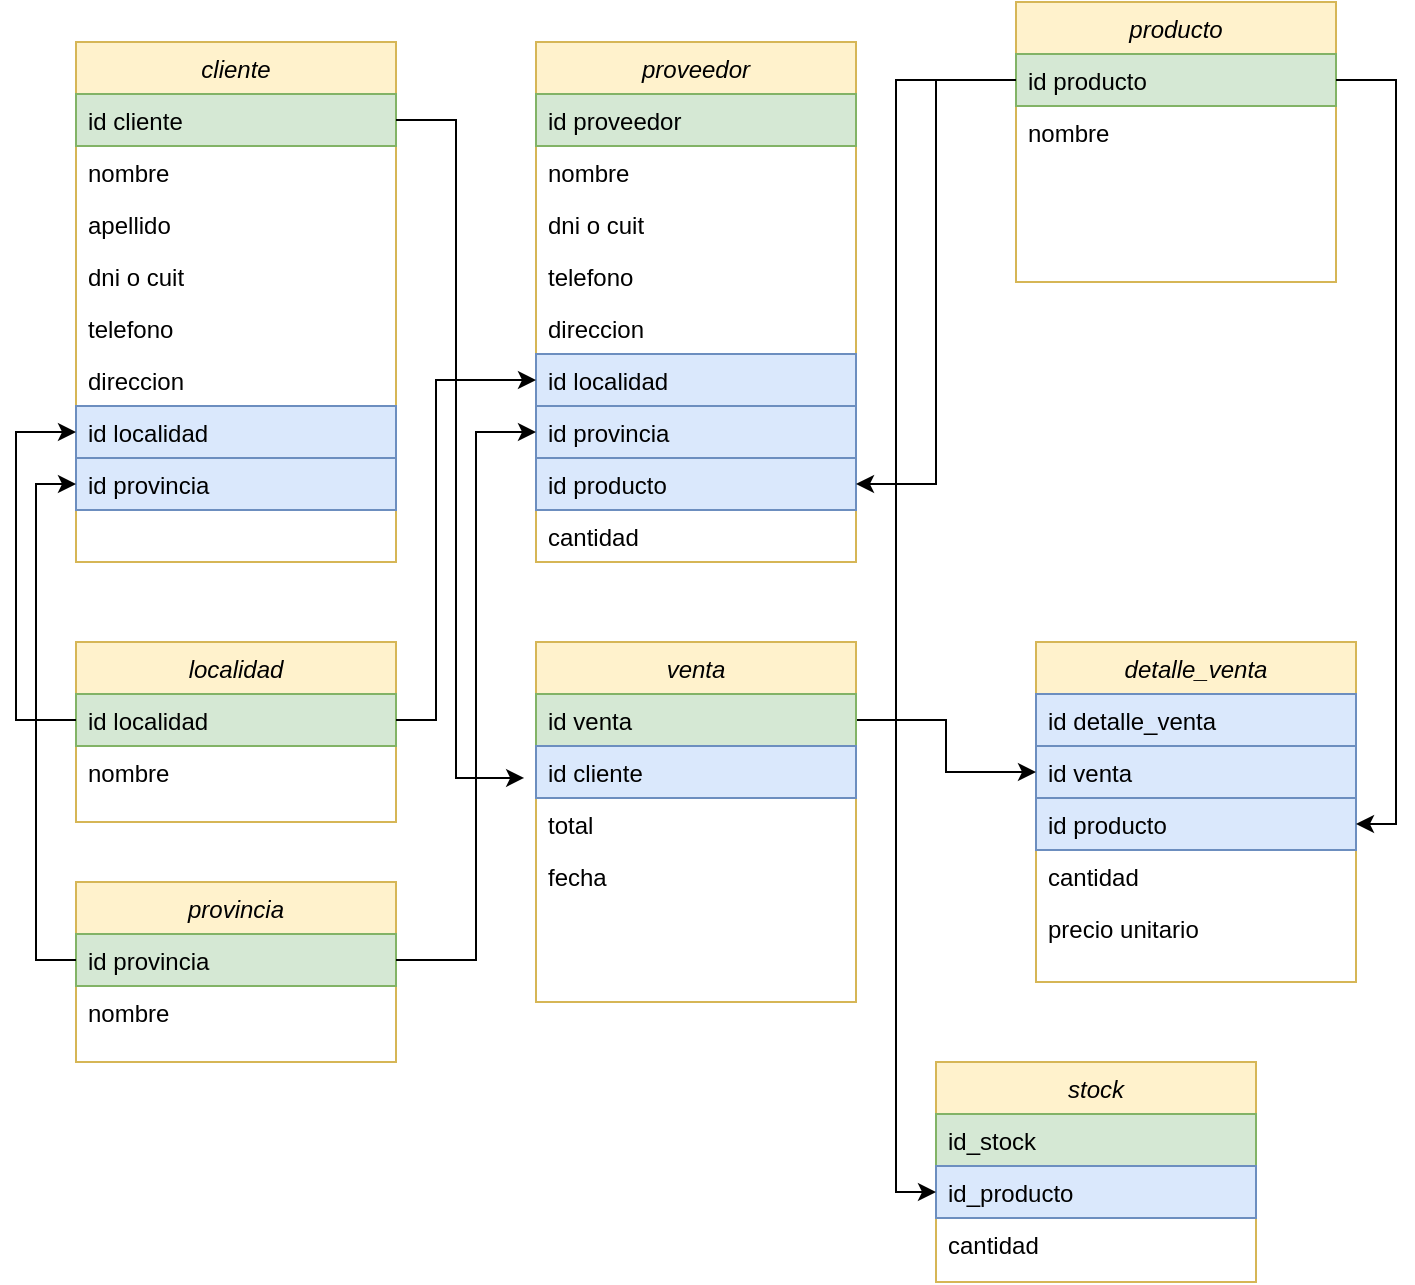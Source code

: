 <mxfile version="24.2.7" type="github">
  <diagram id="C5RBs43oDa-KdzZeNtuy" name="Page-1">
    <mxGraphModel dx="880" dy="434" grid="1" gridSize="10" guides="1" tooltips="1" connect="1" arrows="1" fold="1" page="1" pageScale="1" pageWidth="827" pageHeight="1169" math="0" shadow="0">
      <root>
        <mxCell id="WIyWlLk6GJQsqaUBKTNV-0" />
        <mxCell id="WIyWlLk6GJQsqaUBKTNV-1" parent="WIyWlLk6GJQsqaUBKTNV-0" />
        <mxCell id="zkfFHV4jXpPFQw0GAbJ--0" value="cliente" style="swimlane;fontStyle=2;align=center;verticalAlign=top;childLayout=stackLayout;horizontal=1;startSize=26;horizontalStack=0;resizeParent=1;resizeLast=0;collapsible=1;marginBottom=0;rounded=0;shadow=0;strokeWidth=1;fillColor=#fff2cc;strokeColor=#d6b656;" parent="WIyWlLk6GJQsqaUBKTNV-1" vertex="1">
          <mxGeometry x="40" y="50" width="160" height="260" as="geometry">
            <mxRectangle x="110" y="90" width="160" height="26" as="alternateBounds" />
          </mxGeometry>
        </mxCell>
        <mxCell id="lT-vKkIBtKRImfOXavmu-7" value="id cliente" style="text;align=left;verticalAlign=top;spacingLeft=4;spacingRight=4;overflow=hidden;rotatable=0;points=[[0,0.5],[1,0.5]];portConstraint=eastwest;fillColor=#d5e8d4;strokeColor=#82b366;" vertex="1" parent="zkfFHV4jXpPFQw0GAbJ--0">
          <mxGeometry y="26" width="160" height="26" as="geometry" />
        </mxCell>
        <mxCell id="zkfFHV4jXpPFQw0GAbJ--1" value="nombre" style="text;align=left;verticalAlign=top;spacingLeft=4;spacingRight=4;overflow=hidden;rotatable=0;points=[[0,0.5],[1,0.5]];portConstraint=eastwest;" parent="zkfFHV4jXpPFQw0GAbJ--0" vertex="1">
          <mxGeometry y="52" width="160" height="26" as="geometry" />
        </mxCell>
        <mxCell id="lT-vKkIBtKRImfOXavmu-24" value="apellido" style="text;align=left;verticalAlign=top;spacingLeft=4;spacingRight=4;overflow=hidden;rotatable=0;points=[[0,0.5],[1,0.5]];portConstraint=eastwest;rounded=0;shadow=0;html=0;" vertex="1" parent="zkfFHV4jXpPFQw0GAbJ--0">
          <mxGeometry y="78" width="160" height="26" as="geometry" />
        </mxCell>
        <mxCell id="lT-vKkIBtKRImfOXavmu-14" value="dni o cuit" style="text;align=left;verticalAlign=top;spacingLeft=4;spacingRight=4;overflow=hidden;rotatable=0;points=[[0,0.5],[1,0.5]];portConstraint=eastwest;rounded=0;shadow=0;html=0;" vertex="1" parent="zkfFHV4jXpPFQw0GAbJ--0">
          <mxGeometry y="104" width="160" height="26" as="geometry" />
        </mxCell>
        <mxCell id="zkfFHV4jXpPFQw0GAbJ--3" value="telefono" style="text;align=left;verticalAlign=top;spacingLeft=4;spacingRight=4;overflow=hidden;rotatable=0;points=[[0,0.5],[1,0.5]];portConstraint=eastwest;rounded=0;shadow=0;html=0;" parent="zkfFHV4jXpPFQw0GAbJ--0" vertex="1">
          <mxGeometry y="130" width="160" height="26" as="geometry" />
        </mxCell>
        <mxCell id="lT-vKkIBtKRImfOXavmu-5" value="direccion" style="text;align=left;verticalAlign=top;spacingLeft=4;spacingRight=4;overflow=hidden;rotatable=0;points=[[0,0.5],[1,0.5]];portConstraint=eastwest;rounded=0;shadow=0;html=0;" vertex="1" parent="zkfFHV4jXpPFQw0GAbJ--0">
          <mxGeometry y="156" width="160" height="26" as="geometry" />
        </mxCell>
        <mxCell id="lT-vKkIBtKRImfOXavmu-16" value="id localidad" style="text;align=left;verticalAlign=top;spacingLeft=4;spacingRight=4;overflow=hidden;rotatable=0;points=[[0,0.5],[1,0.5]];portConstraint=eastwest;rounded=0;shadow=0;html=0;fillColor=#dae8fc;strokeColor=#6c8ebf;" vertex="1" parent="zkfFHV4jXpPFQw0GAbJ--0">
          <mxGeometry y="182" width="160" height="26" as="geometry" />
        </mxCell>
        <mxCell id="lT-vKkIBtKRImfOXavmu-32" value="id provincia" style="text;align=left;verticalAlign=top;spacingLeft=4;spacingRight=4;overflow=hidden;rotatable=0;points=[[0,0.5],[1,0.5]];portConstraint=eastwest;rounded=0;shadow=0;html=0;fillColor=#dae8fc;strokeColor=#6c8ebf;" vertex="1" parent="zkfFHV4jXpPFQw0GAbJ--0">
          <mxGeometry y="208" width="160" height="26" as="geometry" />
        </mxCell>
        <mxCell id="lT-vKkIBtKRImfOXavmu-8" value="proveedor" style="swimlane;fontStyle=2;align=center;verticalAlign=top;childLayout=stackLayout;horizontal=1;startSize=26;horizontalStack=0;resizeParent=1;resizeLast=0;collapsible=1;marginBottom=0;rounded=0;shadow=0;strokeWidth=1;fillColor=#fff2cc;strokeColor=#d6b656;" vertex="1" parent="WIyWlLk6GJQsqaUBKTNV-1">
          <mxGeometry x="270" y="50" width="160" height="260" as="geometry">
            <mxRectangle x="110" y="90" width="160" height="26" as="alternateBounds" />
          </mxGeometry>
        </mxCell>
        <mxCell id="lT-vKkIBtKRImfOXavmu-9" value="id proveedor" style="text;align=left;verticalAlign=top;spacingLeft=4;spacingRight=4;overflow=hidden;rotatable=0;points=[[0,0.5],[1,0.5]];portConstraint=eastwest;fillColor=#d5e8d4;strokeColor=#82b366;" vertex="1" parent="lT-vKkIBtKRImfOXavmu-8">
          <mxGeometry y="26" width="160" height="26" as="geometry" />
        </mxCell>
        <mxCell id="lT-vKkIBtKRImfOXavmu-10" value="nombre" style="text;align=left;verticalAlign=top;spacingLeft=4;spacingRight=4;overflow=hidden;rotatable=0;points=[[0,0.5],[1,0.5]];portConstraint=eastwest;" vertex="1" parent="lT-vKkIBtKRImfOXavmu-8">
          <mxGeometry y="52" width="160" height="26" as="geometry" />
        </mxCell>
        <mxCell id="lT-vKkIBtKRImfOXavmu-11" value="dni o cuit" style="text;align=left;verticalAlign=top;spacingLeft=4;spacingRight=4;overflow=hidden;rotatable=0;points=[[0,0.5],[1,0.5]];portConstraint=eastwest;rounded=0;shadow=0;html=0;" vertex="1" parent="lT-vKkIBtKRImfOXavmu-8">
          <mxGeometry y="78" width="160" height="26" as="geometry" />
        </mxCell>
        <mxCell id="lT-vKkIBtKRImfOXavmu-12" value="telefono" style="text;align=left;verticalAlign=top;spacingLeft=4;spacingRight=4;overflow=hidden;rotatable=0;points=[[0,0.5],[1,0.5]];portConstraint=eastwest;rounded=0;shadow=0;html=0;" vertex="1" parent="lT-vKkIBtKRImfOXavmu-8">
          <mxGeometry y="104" width="160" height="26" as="geometry" />
        </mxCell>
        <mxCell id="lT-vKkIBtKRImfOXavmu-13" value="direccion" style="text;align=left;verticalAlign=top;spacingLeft=4;spacingRight=4;overflow=hidden;rotatable=0;points=[[0,0.5],[1,0.5]];portConstraint=eastwest;rounded=0;shadow=0;html=0;" vertex="1" parent="lT-vKkIBtKRImfOXavmu-8">
          <mxGeometry y="130" width="160" height="26" as="geometry" />
        </mxCell>
        <mxCell id="lT-vKkIBtKRImfOXavmu-34" value="id localidad" style="text;align=left;verticalAlign=top;spacingLeft=4;spacingRight=4;overflow=hidden;rotatable=0;points=[[0,0.5],[1,0.5]];portConstraint=eastwest;rounded=0;shadow=0;html=0;fillColor=#dae8fc;strokeColor=#6c8ebf;" vertex="1" parent="lT-vKkIBtKRImfOXavmu-8">
          <mxGeometry y="156" width="160" height="26" as="geometry" />
        </mxCell>
        <mxCell id="lT-vKkIBtKRImfOXavmu-35" value="id provincia" style="text;align=left;verticalAlign=top;spacingLeft=4;spacingRight=4;overflow=hidden;rotatable=0;points=[[0,0.5],[1,0.5]];portConstraint=eastwest;rounded=0;shadow=0;html=0;fillColor=#dae8fc;strokeColor=#6c8ebf;" vertex="1" parent="lT-vKkIBtKRImfOXavmu-8">
          <mxGeometry y="182" width="160" height="26" as="geometry" />
        </mxCell>
        <mxCell id="lT-vKkIBtKRImfOXavmu-40" value="id producto" style="text;align=left;verticalAlign=top;spacingLeft=4;spacingRight=4;overflow=hidden;rotatable=0;points=[[0,0.5],[1,0.5]];portConstraint=eastwest;rounded=0;shadow=0;html=0;fillColor=#dae8fc;strokeColor=#6c8ebf;" vertex="1" parent="lT-vKkIBtKRImfOXavmu-8">
          <mxGeometry y="208" width="160" height="26" as="geometry" />
        </mxCell>
        <mxCell id="lT-vKkIBtKRImfOXavmu-75" value="cantidad" style="text;align=left;verticalAlign=top;spacingLeft=4;spacingRight=4;overflow=hidden;rotatable=0;points=[[0,0.5],[1,0.5]];portConstraint=eastwest;" vertex="1" parent="lT-vKkIBtKRImfOXavmu-8">
          <mxGeometry y="234" width="160" height="26" as="geometry" />
        </mxCell>
        <mxCell id="lT-vKkIBtKRImfOXavmu-18" value="producto" style="swimlane;fontStyle=2;align=center;verticalAlign=top;childLayout=stackLayout;horizontal=1;startSize=26;horizontalStack=0;resizeParent=1;resizeLast=0;collapsible=1;marginBottom=0;rounded=0;shadow=0;strokeWidth=1;fillColor=#fff2cc;strokeColor=#d6b656;" vertex="1" parent="WIyWlLk6GJQsqaUBKTNV-1">
          <mxGeometry x="510" y="30" width="160" height="140" as="geometry">
            <mxRectangle x="110" y="90" width="160" height="26" as="alternateBounds" />
          </mxGeometry>
        </mxCell>
        <mxCell id="lT-vKkIBtKRImfOXavmu-19" value="id producto" style="text;align=left;verticalAlign=top;spacingLeft=4;spacingRight=4;overflow=hidden;rotatable=0;points=[[0,0.5],[1,0.5]];portConstraint=eastwest;fillColor=#d5e8d4;strokeColor=#82b366;" vertex="1" parent="lT-vKkIBtKRImfOXavmu-18">
          <mxGeometry y="26" width="160" height="26" as="geometry" />
        </mxCell>
        <mxCell id="lT-vKkIBtKRImfOXavmu-20" value="nombre" style="text;align=left;verticalAlign=top;spacingLeft=4;spacingRight=4;overflow=hidden;rotatable=0;points=[[0,0.5],[1,0.5]];portConstraint=eastwest;" vertex="1" parent="lT-vKkIBtKRImfOXavmu-18">
          <mxGeometry y="52" width="160" height="26" as="geometry" />
        </mxCell>
        <mxCell id="lT-vKkIBtKRImfOXavmu-25" value="localidad" style="swimlane;fontStyle=2;align=center;verticalAlign=top;childLayout=stackLayout;horizontal=1;startSize=26;horizontalStack=0;resizeParent=1;resizeLast=0;collapsible=1;marginBottom=0;rounded=0;shadow=0;strokeWidth=1;fillColor=#fff2cc;strokeColor=#d6b656;" vertex="1" parent="WIyWlLk6GJQsqaUBKTNV-1">
          <mxGeometry x="40" y="350" width="160" height="90" as="geometry">
            <mxRectangle x="110" y="90" width="160" height="26" as="alternateBounds" />
          </mxGeometry>
        </mxCell>
        <mxCell id="lT-vKkIBtKRImfOXavmu-26" value="id localidad" style="text;align=left;verticalAlign=top;spacingLeft=4;spacingRight=4;overflow=hidden;rotatable=0;points=[[0,0.5],[1,0.5]];portConstraint=eastwest;fillColor=#d5e8d4;strokeColor=#82b366;" vertex="1" parent="lT-vKkIBtKRImfOXavmu-25">
          <mxGeometry y="26" width="160" height="26" as="geometry" />
        </mxCell>
        <mxCell id="lT-vKkIBtKRImfOXavmu-27" value="nombre" style="text;align=left;verticalAlign=top;spacingLeft=4;spacingRight=4;overflow=hidden;rotatable=0;points=[[0,0.5],[1,0.5]];portConstraint=eastwest;" vertex="1" parent="lT-vKkIBtKRImfOXavmu-25">
          <mxGeometry y="52" width="160" height="26" as="geometry" />
        </mxCell>
        <mxCell id="lT-vKkIBtKRImfOXavmu-29" value="provincia" style="swimlane;fontStyle=2;align=center;verticalAlign=top;childLayout=stackLayout;horizontal=1;startSize=26;horizontalStack=0;resizeParent=1;resizeLast=0;collapsible=1;marginBottom=0;rounded=0;shadow=0;strokeWidth=1;fillColor=#fff2cc;strokeColor=#d6b656;" vertex="1" parent="WIyWlLk6GJQsqaUBKTNV-1">
          <mxGeometry x="40" y="470" width="160" height="90" as="geometry">
            <mxRectangle x="110" y="90" width="160" height="26" as="alternateBounds" />
          </mxGeometry>
        </mxCell>
        <mxCell id="lT-vKkIBtKRImfOXavmu-30" value="id provincia" style="text;align=left;verticalAlign=top;spacingLeft=4;spacingRight=4;overflow=hidden;rotatable=0;points=[[0,0.5],[1,0.5]];portConstraint=eastwest;fillColor=#d5e8d4;strokeColor=#82b366;" vertex="1" parent="lT-vKkIBtKRImfOXavmu-29">
          <mxGeometry y="26" width="160" height="26" as="geometry" />
        </mxCell>
        <mxCell id="lT-vKkIBtKRImfOXavmu-31" value="nombre" style="text;align=left;verticalAlign=top;spacingLeft=4;spacingRight=4;overflow=hidden;rotatable=0;points=[[0,0.5],[1,0.5]];portConstraint=eastwest;" vertex="1" parent="lT-vKkIBtKRImfOXavmu-29">
          <mxGeometry y="52" width="160" height="26" as="geometry" />
        </mxCell>
        <mxCell id="lT-vKkIBtKRImfOXavmu-43" style="edgeStyle=orthogonalEdgeStyle;rounded=0;orthogonalLoop=1;jettySize=auto;html=1;exitX=0;exitY=0.5;exitDx=0;exitDy=0;entryX=0;entryY=0.75;entryDx=0;entryDy=0;" edge="1" parent="WIyWlLk6GJQsqaUBKTNV-1" source="lT-vKkIBtKRImfOXavmu-26" target="zkfFHV4jXpPFQw0GAbJ--0">
          <mxGeometry relative="1" as="geometry">
            <Array as="points">
              <mxPoint x="10" y="389" />
              <mxPoint x="10" y="245" />
            </Array>
          </mxGeometry>
        </mxCell>
        <mxCell id="lT-vKkIBtKRImfOXavmu-44" style="edgeStyle=orthogonalEdgeStyle;rounded=0;orthogonalLoop=1;jettySize=auto;html=1;exitX=0;exitY=0.5;exitDx=0;exitDy=0;entryX=0;entryY=0.5;entryDx=0;entryDy=0;" edge="1" parent="WIyWlLk6GJQsqaUBKTNV-1" source="lT-vKkIBtKRImfOXavmu-30" target="lT-vKkIBtKRImfOXavmu-32">
          <mxGeometry relative="1" as="geometry" />
        </mxCell>
        <mxCell id="lT-vKkIBtKRImfOXavmu-45" style="edgeStyle=orthogonalEdgeStyle;rounded=0;orthogonalLoop=1;jettySize=auto;html=1;exitX=0;exitY=0.5;exitDx=0;exitDy=0;entryX=1;entryY=0.5;entryDx=0;entryDy=0;" edge="1" parent="WIyWlLk6GJQsqaUBKTNV-1" source="lT-vKkIBtKRImfOXavmu-19" target="lT-vKkIBtKRImfOXavmu-40">
          <mxGeometry relative="1" as="geometry" />
        </mxCell>
        <mxCell id="lT-vKkIBtKRImfOXavmu-47" style="edgeStyle=orthogonalEdgeStyle;rounded=0;orthogonalLoop=1;jettySize=auto;html=1;exitX=1;exitY=0.5;exitDx=0;exitDy=0;" edge="1" parent="WIyWlLk6GJQsqaUBKTNV-1" source="lT-vKkIBtKRImfOXavmu-26" target="lT-vKkIBtKRImfOXavmu-34">
          <mxGeometry relative="1" as="geometry">
            <Array as="points">
              <mxPoint x="220" y="389" />
              <mxPoint x="220" y="219" />
            </Array>
          </mxGeometry>
        </mxCell>
        <mxCell id="lT-vKkIBtKRImfOXavmu-48" style="edgeStyle=orthogonalEdgeStyle;rounded=0;orthogonalLoop=1;jettySize=auto;html=1;exitX=1;exitY=0.5;exitDx=0;exitDy=0;entryX=0;entryY=0.75;entryDx=0;entryDy=0;" edge="1" parent="WIyWlLk6GJQsqaUBKTNV-1" source="lT-vKkIBtKRImfOXavmu-30" target="lT-vKkIBtKRImfOXavmu-8">
          <mxGeometry relative="1" as="geometry">
            <Array as="points">
              <mxPoint x="240" y="509" />
              <mxPoint x="240" y="245" />
            </Array>
          </mxGeometry>
        </mxCell>
        <mxCell id="lT-vKkIBtKRImfOXavmu-55" value="detalle_venta" style="swimlane;fontStyle=2;align=center;verticalAlign=top;childLayout=stackLayout;horizontal=1;startSize=26;horizontalStack=0;resizeParent=1;resizeLast=0;collapsible=1;marginBottom=0;rounded=0;shadow=0;strokeWidth=1;fillColor=#fff2cc;strokeColor=#d6b656;" vertex="1" parent="WIyWlLk6GJQsqaUBKTNV-1">
          <mxGeometry x="520" y="350" width="160" height="170" as="geometry">
            <mxRectangle x="110" y="90" width="160" height="26" as="alternateBounds" />
          </mxGeometry>
        </mxCell>
        <mxCell id="lT-vKkIBtKRImfOXavmu-72" value="id detalle_venta" style="text;align=left;verticalAlign=top;spacingLeft=4;spacingRight=4;overflow=hidden;rotatable=0;points=[[0,0.5],[1,0.5]];portConstraint=eastwest;fillColor=#dae8fc;strokeColor=#6c8ebf;" vertex="1" parent="lT-vKkIBtKRImfOXavmu-55">
          <mxGeometry y="26" width="160" height="26" as="geometry" />
        </mxCell>
        <mxCell id="lT-vKkIBtKRImfOXavmu-56" value="id venta" style="text;align=left;verticalAlign=top;spacingLeft=4;spacingRight=4;overflow=hidden;rotatable=0;points=[[0,0.5],[1,0.5]];portConstraint=eastwest;fillColor=#dae8fc;strokeColor=#6c8ebf;" vertex="1" parent="lT-vKkIBtKRImfOXavmu-55">
          <mxGeometry y="52" width="160" height="26" as="geometry" />
        </mxCell>
        <mxCell id="lT-vKkIBtKRImfOXavmu-58" value="id producto" style="text;align=left;verticalAlign=top;spacingLeft=4;spacingRight=4;overflow=hidden;rotatable=0;points=[[0,0.5],[1,0.5]];portConstraint=eastwest;rounded=0;shadow=0;html=0;fillColor=#dae8fc;strokeColor=#6c8ebf;" vertex="1" parent="lT-vKkIBtKRImfOXavmu-55">
          <mxGeometry y="78" width="160" height="26" as="geometry" />
        </mxCell>
        <mxCell id="lT-vKkIBtKRImfOXavmu-61" value="cantidad" style="text;align=left;verticalAlign=top;spacingLeft=4;spacingRight=4;overflow=hidden;rotatable=0;points=[[0,0.5],[1,0.5]];portConstraint=eastwest;" vertex="1" parent="lT-vKkIBtKRImfOXavmu-55">
          <mxGeometry y="104" width="160" height="26" as="geometry" />
        </mxCell>
        <mxCell id="lT-vKkIBtKRImfOXavmu-62" value="precio unitario" style="text;align=left;verticalAlign=top;spacingLeft=4;spacingRight=4;overflow=hidden;rotatable=0;points=[[0,0.5],[1,0.5]];portConstraint=eastwest;" vertex="1" parent="lT-vKkIBtKRImfOXavmu-55">
          <mxGeometry y="130" width="160" height="26" as="geometry" />
        </mxCell>
        <mxCell id="lT-vKkIBtKRImfOXavmu-68" style="edgeStyle=orthogonalEdgeStyle;rounded=0;orthogonalLoop=1;jettySize=auto;html=1;exitX=1;exitY=0.5;exitDx=0;exitDy=0;entryX=1;entryY=0.5;entryDx=0;entryDy=0;" edge="1" parent="WIyWlLk6GJQsqaUBKTNV-1" source="lT-vKkIBtKRImfOXavmu-19" target="lT-vKkIBtKRImfOXavmu-58">
          <mxGeometry relative="1" as="geometry" />
        </mxCell>
        <mxCell id="lT-vKkIBtKRImfOXavmu-73" style="edgeStyle=orthogonalEdgeStyle;rounded=0;orthogonalLoop=1;jettySize=auto;html=1;exitX=1;exitY=0.5;exitDx=0;exitDy=0;entryX=0;entryY=0.5;entryDx=0;entryDy=0;" edge="1" parent="WIyWlLk6GJQsqaUBKTNV-1" source="lT-vKkIBtKRImfOXavmu-70" target="lT-vKkIBtKRImfOXavmu-56">
          <mxGeometry relative="1" as="geometry" />
        </mxCell>
        <mxCell id="lT-vKkIBtKRImfOXavmu-69" value="venta" style="swimlane;fontStyle=2;align=center;verticalAlign=top;childLayout=stackLayout;horizontal=1;startSize=26;horizontalStack=0;resizeParent=1;resizeLast=0;collapsible=1;marginBottom=0;rounded=0;shadow=0;strokeWidth=1;fillColor=#fff2cc;strokeColor=#d6b656;" vertex="1" parent="WIyWlLk6GJQsqaUBKTNV-1">
          <mxGeometry x="270" y="350" width="160" height="180" as="geometry">
            <mxRectangle x="110" y="90" width="160" height="26" as="alternateBounds" />
          </mxGeometry>
        </mxCell>
        <mxCell id="lT-vKkIBtKRImfOXavmu-70" value="id venta" style="text;align=left;verticalAlign=top;spacingLeft=4;spacingRight=4;overflow=hidden;rotatable=0;points=[[0,0.5],[1,0.5]];portConstraint=eastwest;fillColor=#d5e8d4;strokeColor=#82b366;" vertex="1" parent="lT-vKkIBtKRImfOXavmu-69">
          <mxGeometry y="26" width="160" height="26" as="geometry" />
        </mxCell>
        <mxCell id="lT-vKkIBtKRImfOXavmu-71" value="id cliente" style="text;align=left;verticalAlign=top;spacingLeft=4;spacingRight=4;overflow=hidden;rotatable=0;points=[[0,0.5],[1,0.5]];portConstraint=eastwest;fillColor=#dae8fc;strokeColor=#6c8ebf;" vertex="1" parent="lT-vKkIBtKRImfOXavmu-69">
          <mxGeometry y="52" width="160" height="26" as="geometry" />
        </mxCell>
        <mxCell id="lT-vKkIBtKRImfOXavmu-60" value="total" style="text;align=left;verticalAlign=top;spacingLeft=4;spacingRight=4;overflow=hidden;rotatable=0;points=[[0,0.5],[1,0.5]];portConstraint=eastwest;" vertex="1" parent="lT-vKkIBtKRImfOXavmu-69">
          <mxGeometry y="78" width="160" height="26" as="geometry" />
        </mxCell>
        <mxCell id="lT-vKkIBtKRImfOXavmu-59" value="fecha" style="text;align=left;verticalAlign=top;spacingLeft=4;spacingRight=4;overflow=hidden;rotatable=0;points=[[0,0.5],[1,0.5]];portConstraint=eastwest;" vertex="1" parent="lT-vKkIBtKRImfOXavmu-69">
          <mxGeometry y="104" width="160" height="26" as="geometry" />
        </mxCell>
        <mxCell id="lT-vKkIBtKRImfOXavmu-74" style="edgeStyle=orthogonalEdgeStyle;rounded=0;orthogonalLoop=1;jettySize=auto;html=1;exitX=1;exitY=0.5;exitDx=0;exitDy=0;entryX=-0.037;entryY=0.615;entryDx=0;entryDy=0;entryPerimeter=0;" edge="1" parent="WIyWlLk6GJQsqaUBKTNV-1" source="lT-vKkIBtKRImfOXavmu-7" target="lT-vKkIBtKRImfOXavmu-71">
          <mxGeometry relative="1" as="geometry">
            <Array as="points">
              <mxPoint x="230" y="89" />
              <mxPoint x="230" y="418" />
            </Array>
          </mxGeometry>
        </mxCell>
        <mxCell id="lT-vKkIBtKRImfOXavmu-76" value="stock" style="swimlane;fontStyle=2;align=center;verticalAlign=top;childLayout=stackLayout;horizontal=1;startSize=26;horizontalStack=0;resizeParent=1;resizeLast=0;collapsible=1;marginBottom=0;rounded=0;shadow=0;strokeWidth=1;fillColor=#fff2cc;strokeColor=#d6b656;" vertex="1" parent="WIyWlLk6GJQsqaUBKTNV-1">
          <mxGeometry x="470" y="560" width="160" height="110" as="geometry">
            <mxRectangle x="110" y="90" width="160" height="26" as="alternateBounds" />
          </mxGeometry>
        </mxCell>
        <mxCell id="lT-vKkIBtKRImfOXavmu-77" value="id_stock" style="text;align=left;verticalAlign=top;spacingLeft=4;spacingRight=4;overflow=hidden;rotatable=0;points=[[0,0.5],[1,0.5]];portConstraint=eastwest;fillColor=#d5e8d4;strokeColor=#82b366;" vertex="1" parent="lT-vKkIBtKRImfOXavmu-76">
          <mxGeometry y="26" width="160" height="26" as="geometry" />
        </mxCell>
        <mxCell id="lT-vKkIBtKRImfOXavmu-78" value="id_producto" style="text;align=left;verticalAlign=top;spacingLeft=4;spacingRight=4;overflow=hidden;rotatable=0;points=[[0,0.5],[1,0.5]];portConstraint=eastwest;fillColor=#dae8fc;strokeColor=#6c8ebf;" vertex="1" parent="lT-vKkIBtKRImfOXavmu-76">
          <mxGeometry y="52" width="160" height="26" as="geometry" />
        </mxCell>
        <mxCell id="lT-vKkIBtKRImfOXavmu-79" value="cantidad" style="text;align=left;verticalAlign=top;spacingLeft=4;spacingRight=4;overflow=hidden;rotatable=0;points=[[0,0.5],[1,0.5]];portConstraint=eastwest;" vertex="1" parent="lT-vKkIBtKRImfOXavmu-76">
          <mxGeometry y="78" width="160" height="26" as="geometry" />
        </mxCell>
        <mxCell id="lT-vKkIBtKRImfOXavmu-80" style="edgeStyle=orthogonalEdgeStyle;rounded=0;orthogonalLoop=1;jettySize=auto;html=1;exitX=0;exitY=0.5;exitDx=0;exitDy=0;entryX=0;entryY=0.5;entryDx=0;entryDy=0;" edge="1" parent="WIyWlLk6GJQsqaUBKTNV-1" source="lT-vKkIBtKRImfOXavmu-19" target="lT-vKkIBtKRImfOXavmu-78">
          <mxGeometry relative="1" as="geometry">
            <Array as="points">
              <mxPoint x="450" y="69" />
              <mxPoint x="450" y="625" />
            </Array>
          </mxGeometry>
        </mxCell>
      </root>
    </mxGraphModel>
  </diagram>
</mxfile>

